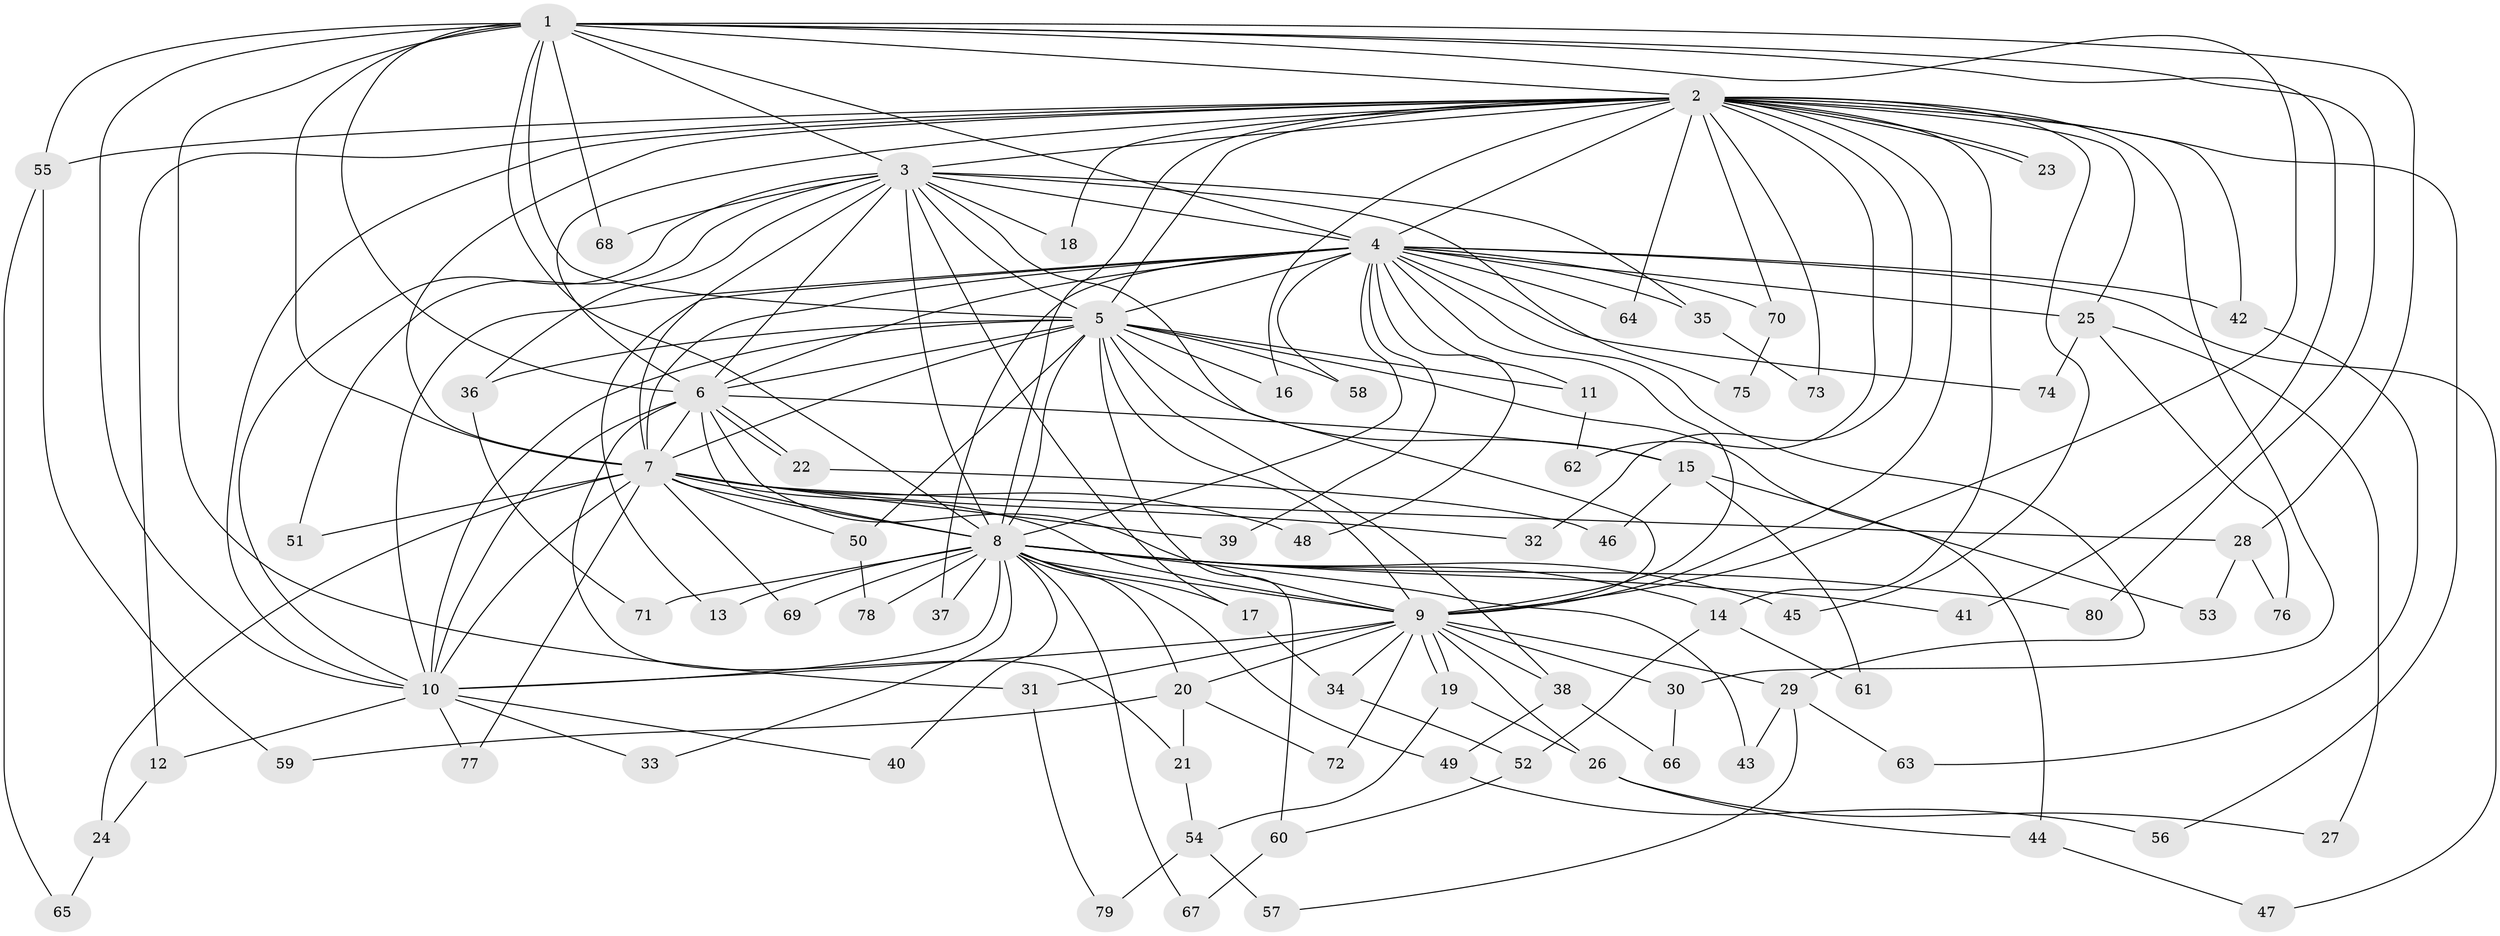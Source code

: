 // Generated by graph-tools (version 1.1) at 2025/10/02/27/25 16:10:57]
// undirected, 80 vertices, 185 edges
graph export_dot {
graph [start="1"]
  node [color=gray90,style=filled];
  1;
  2;
  3;
  4;
  5;
  6;
  7;
  8;
  9;
  10;
  11;
  12;
  13;
  14;
  15;
  16;
  17;
  18;
  19;
  20;
  21;
  22;
  23;
  24;
  25;
  26;
  27;
  28;
  29;
  30;
  31;
  32;
  33;
  34;
  35;
  36;
  37;
  38;
  39;
  40;
  41;
  42;
  43;
  44;
  45;
  46;
  47;
  48;
  49;
  50;
  51;
  52;
  53;
  54;
  55;
  56;
  57;
  58;
  59;
  60;
  61;
  62;
  63;
  64;
  65;
  66;
  67;
  68;
  69;
  70;
  71;
  72;
  73;
  74;
  75;
  76;
  77;
  78;
  79;
  80;
  1 -- 2;
  1 -- 3;
  1 -- 4;
  1 -- 5;
  1 -- 6;
  1 -- 7;
  1 -- 8;
  1 -- 9;
  1 -- 10;
  1 -- 28;
  1 -- 31;
  1 -- 41;
  1 -- 55;
  1 -- 68;
  1 -- 80;
  2 -- 3;
  2 -- 4;
  2 -- 5;
  2 -- 6;
  2 -- 7;
  2 -- 8;
  2 -- 9;
  2 -- 10;
  2 -- 12;
  2 -- 14;
  2 -- 16;
  2 -- 18;
  2 -- 23;
  2 -- 23;
  2 -- 25;
  2 -- 30;
  2 -- 32;
  2 -- 42;
  2 -- 45;
  2 -- 55;
  2 -- 56;
  2 -- 62;
  2 -- 64;
  2 -- 70;
  2 -- 73;
  3 -- 4;
  3 -- 5;
  3 -- 6;
  3 -- 7;
  3 -- 8;
  3 -- 9;
  3 -- 10;
  3 -- 17;
  3 -- 18;
  3 -- 35;
  3 -- 36;
  3 -- 51;
  3 -- 68;
  3 -- 75;
  4 -- 5;
  4 -- 6;
  4 -- 7;
  4 -- 8;
  4 -- 9;
  4 -- 10;
  4 -- 11;
  4 -- 13;
  4 -- 25;
  4 -- 29;
  4 -- 35;
  4 -- 37;
  4 -- 39;
  4 -- 42;
  4 -- 47;
  4 -- 48;
  4 -- 58;
  4 -- 64;
  4 -- 70;
  4 -- 74;
  5 -- 6;
  5 -- 7;
  5 -- 8;
  5 -- 9;
  5 -- 10;
  5 -- 11;
  5 -- 15;
  5 -- 16;
  5 -- 36;
  5 -- 38;
  5 -- 44;
  5 -- 50;
  5 -- 58;
  5 -- 60;
  6 -- 7;
  6 -- 8;
  6 -- 9;
  6 -- 10;
  6 -- 15;
  6 -- 21;
  6 -- 22;
  6 -- 22;
  7 -- 8;
  7 -- 9;
  7 -- 10;
  7 -- 24;
  7 -- 28;
  7 -- 32;
  7 -- 39;
  7 -- 48;
  7 -- 50;
  7 -- 51;
  7 -- 69;
  7 -- 77;
  8 -- 9;
  8 -- 10;
  8 -- 13;
  8 -- 14;
  8 -- 17;
  8 -- 20;
  8 -- 33;
  8 -- 37;
  8 -- 40;
  8 -- 41;
  8 -- 43;
  8 -- 45;
  8 -- 49;
  8 -- 67;
  8 -- 69;
  8 -- 71;
  8 -- 78;
  8 -- 80;
  9 -- 10;
  9 -- 19;
  9 -- 19;
  9 -- 20;
  9 -- 26;
  9 -- 29;
  9 -- 30;
  9 -- 31;
  9 -- 34;
  9 -- 38;
  9 -- 72;
  10 -- 12;
  10 -- 33;
  10 -- 40;
  10 -- 77;
  11 -- 62;
  12 -- 24;
  14 -- 52;
  14 -- 61;
  15 -- 46;
  15 -- 53;
  15 -- 61;
  17 -- 34;
  19 -- 26;
  19 -- 54;
  20 -- 21;
  20 -- 59;
  20 -- 72;
  21 -- 54;
  22 -- 46;
  24 -- 65;
  25 -- 27;
  25 -- 74;
  25 -- 76;
  26 -- 27;
  26 -- 44;
  28 -- 53;
  28 -- 76;
  29 -- 43;
  29 -- 57;
  29 -- 63;
  30 -- 66;
  31 -- 79;
  34 -- 52;
  35 -- 73;
  36 -- 71;
  38 -- 49;
  38 -- 66;
  42 -- 63;
  44 -- 47;
  49 -- 56;
  50 -- 78;
  52 -- 60;
  54 -- 57;
  54 -- 79;
  55 -- 59;
  55 -- 65;
  60 -- 67;
  70 -- 75;
}

